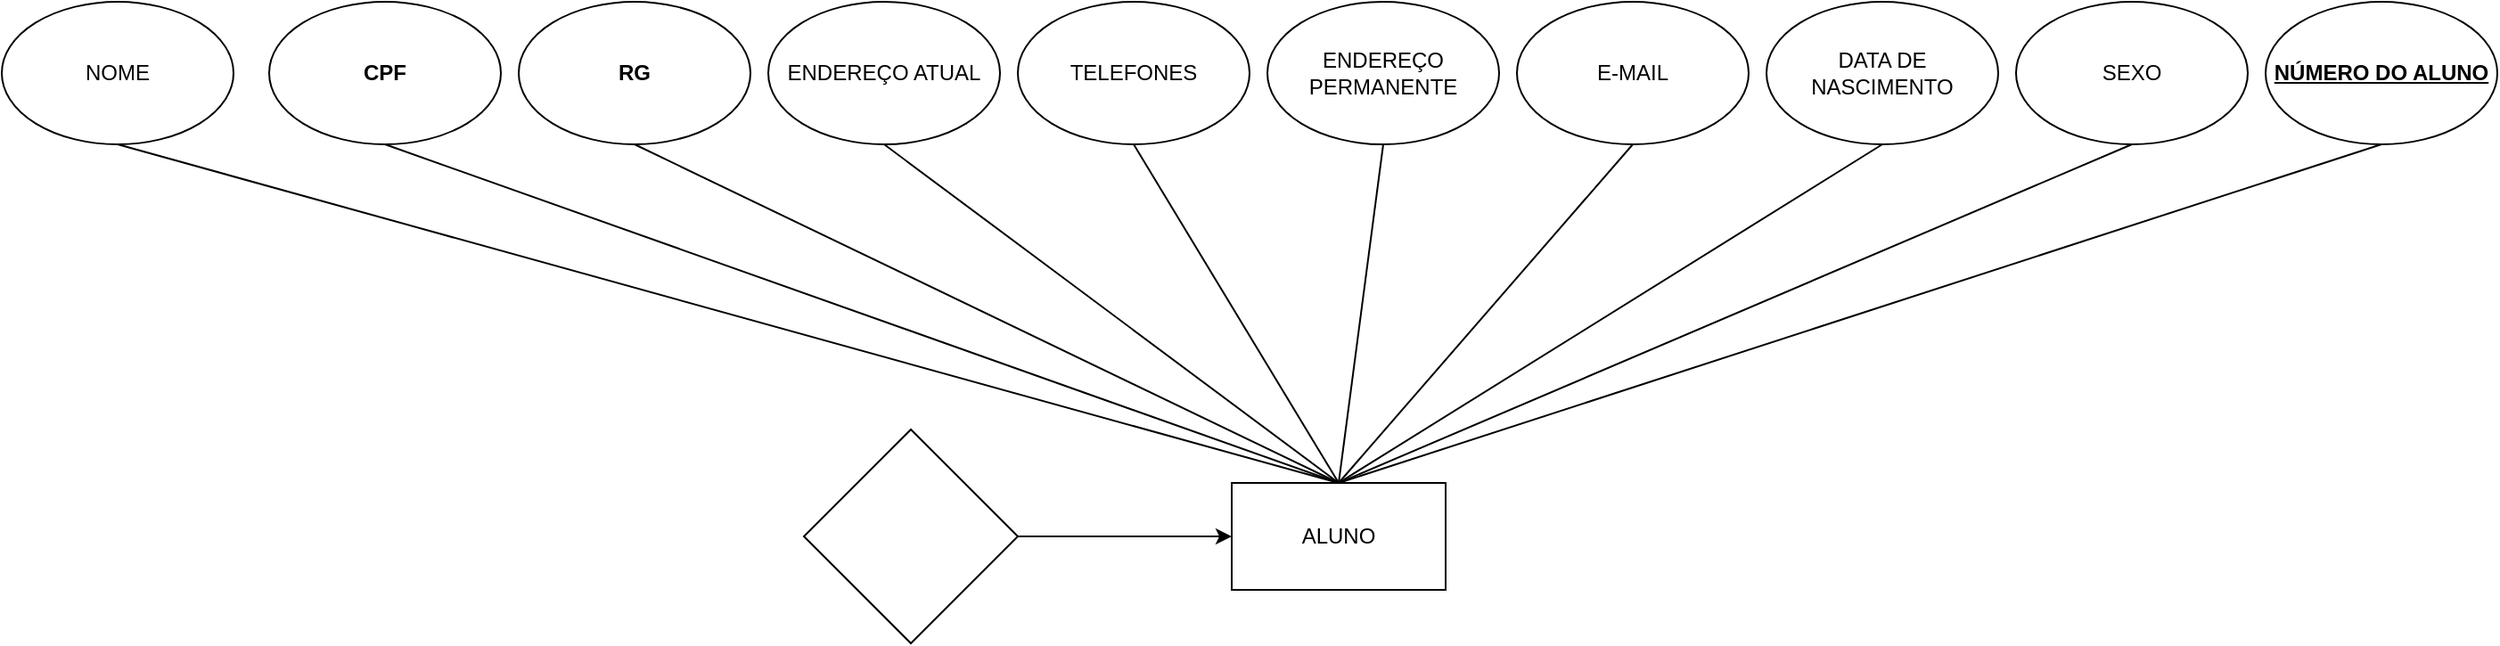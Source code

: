 <mxfile>
    <diagram id="iXzQFducnwKDQGmrZjvC" name="Page-1">
        <mxGraphModel dx="1668" dy="1582" grid="1" gridSize="10" guides="1" tooltips="1" connect="1" arrows="1" fold="1" page="1" pageScale="1" pageWidth="850" pageHeight="1100" math="0" shadow="0">
            <root>
                <mxCell id="0"/>
                <mxCell id="1" parent="0"/>
                <mxCell id="4" value="" style="edgeStyle=none;html=1;" edge="1" parent="1" source="2" target="3">
                    <mxGeometry relative="1" as="geometry"/>
                </mxCell>
                <mxCell id="2" value="" style="rhombus;whiteSpace=wrap;html=1;" vertex="1" parent="1">
                    <mxGeometry x="120" y="40" width="120" height="120" as="geometry"/>
                </mxCell>
                <mxCell id="3" value="ALUNO&lt;br&gt;" style="whiteSpace=wrap;html=1;" vertex="1" parent="1">
                    <mxGeometry x="360" y="70" width="120" height="60" as="geometry"/>
                </mxCell>
                <mxCell id="7" value="NOME" style="ellipse;whiteSpace=wrap;html=1;" vertex="1" parent="1">
                    <mxGeometry x="-330" y="-200" width="130" height="80" as="geometry"/>
                </mxCell>
                <mxCell id="9" value="&lt;b&gt;CPF&lt;/b&gt;" style="ellipse;whiteSpace=wrap;html=1;" vertex="1" parent="1">
                    <mxGeometry x="-180" y="-200" width="130" height="80" as="geometry"/>
                </mxCell>
                <mxCell id="10" value="ENDEREÇO ATUAL" style="ellipse;whiteSpace=wrap;html=1;" vertex="1" parent="1">
                    <mxGeometry x="100" y="-200" width="130" height="80" as="geometry"/>
                </mxCell>
                <mxCell id="11" value="TELEFONES" style="ellipse;whiteSpace=wrap;html=1;" vertex="1" parent="1">
                    <mxGeometry x="240" y="-200" width="130" height="80" as="geometry"/>
                </mxCell>
                <mxCell id="12" value="ENDEREÇO PERMANENTE" style="ellipse;whiteSpace=wrap;html=1;" vertex="1" parent="1">
                    <mxGeometry x="380" y="-200" width="130" height="80" as="geometry"/>
                </mxCell>
                <mxCell id="13" value="&lt;u&gt;&lt;b&gt;NÚMERO DO ALUNO&lt;/b&gt;&lt;/u&gt;" style="ellipse;whiteSpace=wrap;html=1;" vertex="1" parent="1">
                    <mxGeometry x="940" y="-200" width="130" height="80" as="geometry"/>
                </mxCell>
                <mxCell id="14" value="SEXO" style="ellipse;whiteSpace=wrap;html=1;" vertex="1" parent="1">
                    <mxGeometry x="800" y="-200" width="130" height="80" as="geometry"/>
                </mxCell>
                <mxCell id="15" value="&lt;b&gt;RG&lt;/b&gt;" style="ellipse;whiteSpace=wrap;html=1;" vertex="1" parent="1">
                    <mxGeometry x="-40" y="-200" width="130" height="80" as="geometry"/>
                </mxCell>
                <mxCell id="16" value="DATA DE NASCIMENTO" style="ellipse;whiteSpace=wrap;html=1;" vertex="1" parent="1">
                    <mxGeometry x="660" y="-200" width="130" height="80" as="geometry"/>
                </mxCell>
                <mxCell id="17" value="E-MAIL" style="ellipse;whiteSpace=wrap;html=1;" vertex="1" parent="1">
                    <mxGeometry x="520" y="-200" width="130" height="80" as="geometry"/>
                </mxCell>
                <mxCell id="29" value="" style="endArrow=none;html=1;fontColor=none;exitX=0.5;exitY=1;exitDx=0;exitDy=0;entryX=0.5;entryY=0;entryDx=0;entryDy=0;" edge="1" parent="1" source="7" target="3">
                    <mxGeometry width="50" height="50" relative="1" as="geometry">
                        <mxPoint x="-250" y="-140" as="sourcePoint"/>
                        <mxPoint x="-200" y="-190" as="targetPoint"/>
                    </mxGeometry>
                </mxCell>
                <mxCell id="30" value="" style="endArrow=none;html=1;fontColor=none;exitX=0.5;exitY=1;exitDx=0;exitDy=0;entryX=0.5;entryY=0;entryDx=0;entryDy=0;" edge="1" parent="1" source="9" target="3">
                    <mxGeometry width="50" height="50" relative="1" as="geometry">
                        <mxPoint x="180" y="-140" as="sourcePoint"/>
                        <mxPoint x="420" y="30" as="targetPoint"/>
                    </mxGeometry>
                </mxCell>
                <mxCell id="31" value="" style="endArrow=none;html=1;fontColor=none;exitX=0.5;exitY=1;exitDx=0;exitDy=0;entryX=0.5;entryY=0;entryDx=0;entryDy=0;" edge="1" parent="1" source="15" target="3">
                    <mxGeometry width="50" height="50" relative="1" as="geometry">
                        <mxPoint x="180" y="-140" as="sourcePoint"/>
                        <mxPoint x="230" y="-190" as="targetPoint"/>
                    </mxGeometry>
                </mxCell>
                <mxCell id="32" value="" style="endArrow=none;html=1;fontColor=none;exitX=0.5;exitY=1;exitDx=0;exitDy=0;entryX=0.5;entryY=0;entryDx=0;entryDy=0;" edge="1" parent="1" source="10" target="3">
                    <mxGeometry width="50" height="50" relative="1" as="geometry">
                        <mxPoint x="35" y="-110" as="sourcePoint"/>
                        <mxPoint x="430" y="80.0" as="targetPoint"/>
                    </mxGeometry>
                </mxCell>
                <mxCell id="33" value="" style="endArrow=none;html=1;fontColor=none;exitX=0.5;exitY=1;exitDx=0;exitDy=0;entryX=0.5;entryY=0;entryDx=0;entryDy=0;" edge="1" parent="1" source="11" target="3">
                    <mxGeometry width="50" height="50" relative="1" as="geometry">
                        <mxPoint x="175" y="-110" as="sourcePoint"/>
                        <mxPoint x="430" y="80.0" as="targetPoint"/>
                    </mxGeometry>
                </mxCell>
                <mxCell id="35" value="" style="endArrow=none;html=1;fontColor=none;exitX=0.5;exitY=0;exitDx=0;exitDy=0;entryX=0.5;entryY=1;entryDx=0;entryDy=0;" edge="1" parent="1" source="3" target="12">
                    <mxGeometry width="50" height="50" relative="1" as="geometry">
                        <mxPoint x="180" y="-140" as="sourcePoint"/>
                        <mxPoint x="230" y="-190" as="targetPoint"/>
                    </mxGeometry>
                </mxCell>
                <mxCell id="36" value="" style="endArrow=none;html=1;fontColor=none;exitX=0.5;exitY=0;exitDx=0;exitDy=0;entryX=0.5;entryY=1;entryDx=0;entryDy=0;" edge="1" parent="1" source="3" target="17">
                    <mxGeometry width="50" height="50" relative="1" as="geometry">
                        <mxPoint x="590" y="-140" as="sourcePoint"/>
                        <mxPoint x="640" y="-190" as="targetPoint"/>
                    </mxGeometry>
                </mxCell>
                <mxCell id="37" value="" style="endArrow=none;html=1;fontColor=none;exitX=0.5;exitY=0;exitDx=0;exitDy=0;entryX=0.5;entryY=1;entryDx=0;entryDy=0;" edge="1" parent="1" source="3" target="16">
                    <mxGeometry width="50" height="50" relative="1" as="geometry">
                        <mxPoint x="590" y="-140" as="sourcePoint"/>
                        <mxPoint x="640" y="-190" as="targetPoint"/>
                    </mxGeometry>
                </mxCell>
                <mxCell id="38" value="" style="endArrow=none;html=1;fontColor=none;exitX=0.5;exitY=0;exitDx=0;exitDy=0;entryX=0.5;entryY=1;entryDx=0;entryDy=0;" edge="1" parent="1" source="3" target="14">
                    <mxGeometry width="50" height="50" relative="1" as="geometry">
                        <mxPoint x="590" y="-140" as="sourcePoint"/>
                        <mxPoint x="640" y="-190" as="targetPoint"/>
                    </mxGeometry>
                </mxCell>
                <mxCell id="39" value="" style="endArrow=none;html=1;fontColor=none;exitX=0.5;exitY=0;exitDx=0;exitDy=0;entryX=0.5;entryY=1;entryDx=0;entryDy=0;" edge="1" parent="1" source="3" target="13">
                    <mxGeometry width="50" height="50" relative="1" as="geometry">
                        <mxPoint x="590" y="-140" as="sourcePoint"/>
                        <mxPoint x="640" y="-190" as="targetPoint"/>
                    </mxGeometry>
                </mxCell>
            </root>
        </mxGraphModel>
    </diagram>
</mxfile>